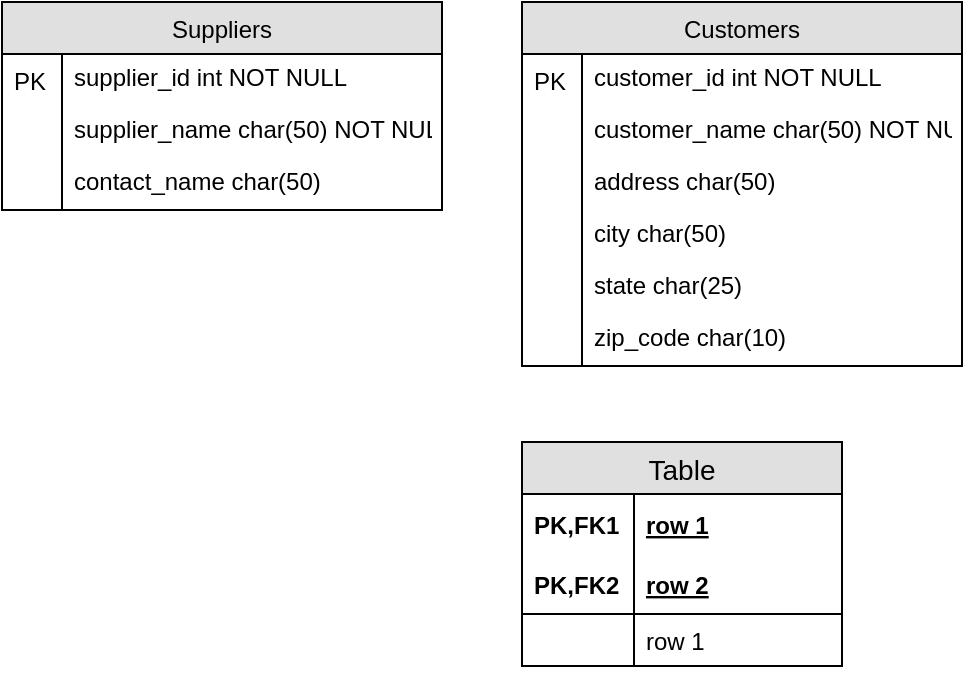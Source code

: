 <mxfile version="10.6.9" type="github"><diagram id="ZUNNWfXdzpbJjOUr9aB-" name="Página-1"><mxGraphModel dx="840" dy="484" grid="1" gridSize="10" guides="1" tooltips="1" connect="1" arrows="1" fold="1" page="1" pageScale="1" pageWidth="827" pageHeight="1169" math="0" shadow="0"><root><mxCell id="0"/><mxCell id="1" parent="0"/><mxCell id="kAyXkRiPw2jIgujX_OA7-1" value="Suppliers" style="swimlane;fontStyle=0;childLayout=stackLayout;horizontal=1;startSize=26;fillColor=#e0e0e0;horizontalStack=0;resizeParent=1;resizeLast=0;collapsible=1;marginBottom=0;swimlaneFillColor=#ffffff;align=center;" parent="1" vertex="1"><mxGeometry x="40" y="40" width="220" height="104" as="geometry"/></mxCell><mxCell id="kAyXkRiPw2jIgujX_OA7-2" value="supplier_id int NOT NULL " style="shape=partialRectangle;top=0;left=0;right=0;bottom=0;align=left;verticalAlign=top;spacingTop=-2;fillColor=none;spacingLeft=34;spacingRight=4;overflow=hidden;rotatable=0;points=[[0,0.5],[1,0.5]];portConstraint=eastwest;dropTarget=0;" parent="kAyXkRiPw2jIgujX_OA7-1" vertex="1"><mxGeometry y="26" width="220" height="26" as="geometry"/></mxCell><mxCell id="kAyXkRiPw2jIgujX_OA7-3" value="PK" style="shape=partialRectangle;top=0;left=0;bottom=0;fillColor=none;align=left;verticalAlign=middle;spacingLeft=4;spacingRight=4;overflow=hidden;rotatable=0;points=[];portConstraint=eastwest;part=1;" parent="kAyXkRiPw2jIgujX_OA7-2" vertex="1" connectable="0"><mxGeometry width="30" height="26" as="geometry"/></mxCell><mxCell id="kAyXkRiPw2jIgujX_OA7-4" value="supplier_name char(50) NOT NULL" style="shape=partialRectangle;top=0;left=0;right=0;bottom=0;align=left;verticalAlign=top;spacingTop=-2;fillColor=none;spacingLeft=34;spacingRight=4;overflow=hidden;rotatable=0;points=[[0,0.5],[1,0.5]];portConstraint=eastwest;dropTarget=0;" parent="kAyXkRiPw2jIgujX_OA7-1" vertex="1"><mxGeometry y="52" width="220" height="26" as="geometry"/></mxCell><mxCell id="kAyXkRiPw2jIgujX_OA7-5" value="" style="shape=partialRectangle;top=0;left=0;bottom=0;fillColor=none;align=left;verticalAlign=middle;spacingLeft=4;spacingRight=4;overflow=hidden;rotatable=0;points=[];portConstraint=eastwest;part=1;" parent="kAyXkRiPw2jIgujX_OA7-4" vertex="1" connectable="0"><mxGeometry width="30" height="26" as="geometry"/></mxCell><mxCell id="kAyXkRiPw2jIgujX_OA7-6" value="contact_name char(50)" style="shape=partialRectangle;top=0;left=0;right=0;bottom=0;align=left;verticalAlign=top;spacingTop=-2;fillColor=none;spacingLeft=34;spacingRight=4;overflow=hidden;rotatable=0;points=[[0,0.5],[1,0.5]];portConstraint=eastwest;dropTarget=0;" parent="kAyXkRiPw2jIgujX_OA7-1" vertex="1"><mxGeometry y="78" width="220" height="26" as="geometry"/></mxCell><mxCell id="kAyXkRiPw2jIgujX_OA7-7" value="" style="shape=partialRectangle;top=0;left=0;bottom=0;fillColor=none;align=left;verticalAlign=middle;spacingLeft=4;spacingRight=4;overflow=hidden;rotatable=0;points=[];portConstraint=eastwest;part=1;" parent="kAyXkRiPw2jIgujX_OA7-6" vertex="1" connectable="0"><mxGeometry width="30" height="26" as="geometry"/></mxCell><mxCell id="kAyXkRiPw2jIgujX_OA7-8" value="Customers" style="swimlane;fontStyle=0;childLayout=stackLayout;horizontal=1;startSize=26;fillColor=#e0e0e0;horizontalStack=0;resizeParent=1;resizeLast=0;collapsible=1;marginBottom=0;swimlaneFillColor=#ffffff;align=center;" parent="1" vertex="1"><mxGeometry x="300" y="40" width="220" height="182" as="geometry"/></mxCell><mxCell id="kAyXkRiPw2jIgujX_OA7-9" value="customer_id int NOT NULL " style="shape=partialRectangle;top=0;left=0;right=0;bottom=0;align=left;verticalAlign=top;spacingTop=-2;fillColor=none;spacingLeft=34;spacingRight=4;overflow=hidden;rotatable=0;points=[[0,0.5],[1,0.5]];portConstraint=eastwest;dropTarget=0;" parent="kAyXkRiPw2jIgujX_OA7-8" vertex="1"><mxGeometry y="26" width="220" height="26" as="geometry"/></mxCell><mxCell id="kAyXkRiPw2jIgujX_OA7-10" value="PK" style="shape=partialRectangle;top=0;left=0;bottom=0;fillColor=none;align=left;verticalAlign=middle;spacingLeft=4;spacingRight=4;overflow=hidden;rotatable=0;points=[];portConstraint=eastwest;part=1;" parent="kAyXkRiPw2jIgujX_OA7-9" vertex="1" connectable="0"><mxGeometry width="30" height="26" as="geometry"/></mxCell><mxCell id="kAyXkRiPw2jIgujX_OA7-11" value="customer_name char(50) NOT NULL" style="shape=partialRectangle;top=0;left=0;right=0;bottom=0;align=left;verticalAlign=top;spacingTop=-2;fillColor=none;spacingLeft=34;spacingRight=4;overflow=hidden;rotatable=0;points=[[0,0.5],[1,0.5]];portConstraint=eastwest;dropTarget=0;" parent="kAyXkRiPw2jIgujX_OA7-8" vertex="1"><mxGeometry y="52" width="220" height="26" as="geometry"/></mxCell><mxCell id="kAyXkRiPw2jIgujX_OA7-12" value="" style="shape=partialRectangle;top=0;left=0;bottom=0;fillColor=none;align=left;verticalAlign=middle;spacingLeft=4;spacingRight=4;overflow=hidden;rotatable=0;points=[];portConstraint=eastwest;part=1;" parent="kAyXkRiPw2jIgujX_OA7-11" vertex="1" connectable="0"><mxGeometry width="30" height="26" as="geometry"/></mxCell><mxCell id="kAyXkRiPw2jIgujX_OA7-13" value="address char(50)" style="shape=partialRectangle;top=0;left=0;right=0;bottom=0;align=left;verticalAlign=top;spacingTop=-2;fillColor=none;spacingLeft=34;spacingRight=4;overflow=hidden;rotatable=0;points=[[0,0.5],[1,0.5]];portConstraint=eastwest;dropTarget=0;" parent="kAyXkRiPw2jIgujX_OA7-8" vertex="1"><mxGeometry y="78" width="220" height="26" as="geometry"/></mxCell><mxCell id="kAyXkRiPw2jIgujX_OA7-14" value="" style="shape=partialRectangle;top=0;left=0;bottom=0;fillColor=none;align=left;verticalAlign=middle;spacingLeft=4;spacingRight=4;overflow=hidden;rotatable=0;points=[];portConstraint=eastwest;part=1;" parent="kAyXkRiPw2jIgujX_OA7-13" vertex="1" connectable="0"><mxGeometry width="30" height="26" as="geometry"/></mxCell><mxCell id="kAyXkRiPw2jIgujX_OA7-15" value="city char(50)" style="shape=partialRectangle;top=0;left=0;right=0;bottom=0;align=left;verticalAlign=top;spacingTop=-2;fillColor=none;spacingLeft=34;spacingRight=4;overflow=hidden;rotatable=0;points=[[0,0.5],[1,0.5]];portConstraint=eastwest;dropTarget=0;" parent="kAyXkRiPw2jIgujX_OA7-8" vertex="1"><mxGeometry y="104" width="220" height="26" as="geometry"/></mxCell><mxCell id="kAyXkRiPw2jIgujX_OA7-16" value="" style="shape=partialRectangle;top=0;left=0;bottom=0;fillColor=none;align=left;verticalAlign=middle;spacingLeft=4;spacingRight=4;overflow=hidden;rotatable=0;points=[];portConstraint=eastwest;part=1;" parent="kAyXkRiPw2jIgujX_OA7-15" vertex="1" connectable="0"><mxGeometry width="30" height="26" as="geometry"/></mxCell><mxCell id="kAyXkRiPw2jIgujX_OA7-17" value="state char(25)" style="shape=partialRectangle;top=0;left=0;right=0;bottom=0;align=left;verticalAlign=top;spacingTop=-2;fillColor=none;spacingLeft=34;spacingRight=4;overflow=hidden;rotatable=0;points=[[0,0.5],[1,0.5]];portConstraint=eastwest;dropTarget=0;" parent="kAyXkRiPw2jIgujX_OA7-8" vertex="1"><mxGeometry y="130" width="220" height="26" as="geometry"/></mxCell><mxCell id="kAyXkRiPw2jIgujX_OA7-18" value="" style="shape=partialRectangle;top=0;left=0;bottom=0;fillColor=none;align=left;verticalAlign=middle;spacingLeft=4;spacingRight=4;overflow=hidden;rotatable=0;points=[];portConstraint=eastwest;part=1;" parent="kAyXkRiPw2jIgujX_OA7-17" vertex="1" connectable="0"><mxGeometry width="30" height="26" as="geometry"/></mxCell><mxCell id="kAyXkRiPw2jIgujX_OA7-19" value="zip_code char(10)" style="shape=partialRectangle;top=0;left=0;right=0;bottom=0;align=left;verticalAlign=top;spacingTop=-2;fillColor=none;spacingLeft=34;spacingRight=4;overflow=hidden;rotatable=0;points=[[0,0.5],[1,0.5]];portConstraint=eastwest;dropTarget=0;" parent="kAyXkRiPw2jIgujX_OA7-8" vertex="1"><mxGeometry y="156" width="220" height="26" as="geometry"/></mxCell><mxCell id="kAyXkRiPw2jIgujX_OA7-20" value="" style="shape=partialRectangle;top=0;left=0;bottom=0;fillColor=none;align=left;verticalAlign=middle;spacingLeft=4;spacingRight=4;overflow=hidden;rotatable=0;points=[];portConstraint=eastwest;part=1;" parent="kAyXkRiPw2jIgujX_OA7-19" vertex="1" connectable="0"><mxGeometry width="30" height="26" as="geometry"/></mxCell><mxCell id="MGExBd9wPGRfy7Zg0ZCj-1" value="Table" style="swimlane;fontStyle=0;childLayout=stackLayout;horizontal=1;startSize=26;fillColor=#e0e0e0;horizontalStack=0;resizeParent=1;resizeParentMax=0;resizeLast=0;collapsible=1;marginBottom=0;swimlaneFillColor=#ffffff;align=center;fontSize=14;" vertex="1" parent="1"><mxGeometry x="300" y="260" width="160" height="112" as="geometry"/></mxCell><mxCell id="MGExBd9wPGRfy7Zg0ZCj-2" value="row 1" style="shape=partialRectangle;top=0;left=0;right=0;bottom=0;align=left;verticalAlign=middle;fillColor=none;spacingLeft=60;spacingRight=4;overflow=hidden;rotatable=0;points=[[0,0.5],[1,0.5]];portConstraint=eastwest;dropTarget=0;fontStyle=5;fontSize=12;" vertex="1" parent="MGExBd9wPGRfy7Zg0ZCj-1"><mxGeometry y="26" width="160" height="30" as="geometry"/></mxCell><mxCell id="MGExBd9wPGRfy7Zg0ZCj-3" value="PK,FK1" style="shape=partialRectangle;fontStyle=1;top=0;left=0;bottom=0;fillColor=none;align=left;verticalAlign=middle;spacingLeft=4;spacingRight=4;overflow=hidden;rotatable=0;points=[];portConstraint=eastwest;part=1;fontSize=12;" vertex="1" connectable="0" parent="MGExBd9wPGRfy7Zg0ZCj-2"><mxGeometry width="56" height="30" as="geometry"/></mxCell><mxCell id="MGExBd9wPGRfy7Zg0ZCj-4" value="row 2" style="shape=partialRectangle;top=0;left=0;right=0;bottom=1;align=left;verticalAlign=middle;fillColor=none;spacingLeft=60;spacingRight=4;overflow=hidden;rotatable=0;points=[[0,0.5],[1,0.5]];portConstraint=eastwest;dropTarget=0;fontStyle=5;fontSize=12;" vertex="1" parent="MGExBd9wPGRfy7Zg0ZCj-1"><mxGeometry y="56" width="160" height="30" as="geometry"/></mxCell><mxCell id="MGExBd9wPGRfy7Zg0ZCj-5" value="PK,FK2" style="shape=partialRectangle;fontStyle=1;top=0;left=0;bottom=0;fillColor=none;align=left;verticalAlign=middle;spacingLeft=4;spacingRight=4;overflow=hidden;rotatable=0;points=[];portConstraint=eastwest;part=1;fontSize=12;" vertex="1" connectable="0" parent="MGExBd9wPGRfy7Zg0ZCj-4"><mxGeometry width="56" height="30" as="geometry"/></mxCell><mxCell id="MGExBd9wPGRfy7Zg0ZCj-6" value="row 1" style="shape=partialRectangle;top=0;left=0;right=0;bottom=0;align=left;verticalAlign=top;fillColor=none;spacingLeft=60;spacingRight=4;overflow=hidden;rotatable=0;points=[[0,0.5],[1,0.5]];portConstraint=eastwest;dropTarget=0;fontSize=12;" vertex="1" parent="MGExBd9wPGRfy7Zg0ZCj-1"><mxGeometry y="86" width="160" height="26" as="geometry"/></mxCell><mxCell id="MGExBd9wPGRfy7Zg0ZCj-7" value="" style="shape=partialRectangle;top=0;left=0;bottom=0;fillColor=none;align=left;verticalAlign=top;spacingLeft=4;spacingRight=4;overflow=hidden;rotatable=0;points=[];portConstraint=eastwest;part=1;fontSize=12;" vertex="1" connectable="0" parent="MGExBd9wPGRfy7Zg0ZCj-6"><mxGeometry width="56" height="26" as="geometry"/></mxCell></root></mxGraphModel></diagram><diagram id="Jt7yensouA-sQNs1ZLOp" name="Página-2"><mxGraphModel dx="840" dy="484" grid="1" gridSize="10" guides="1" tooltips="1" connect="1" arrows="1" fold="1" page="1" pageScale="1" pageWidth="827" pageHeight="1169" math="0" shadow="0"><root><mxCell id="43UfUObOD-ldjX_glWvd-0"/><mxCell id="43UfUObOD-ldjX_glWvd-1" parent="43UfUObOD-ldjX_glWvd-0"/></root></mxGraphModel></diagram></mxfile>